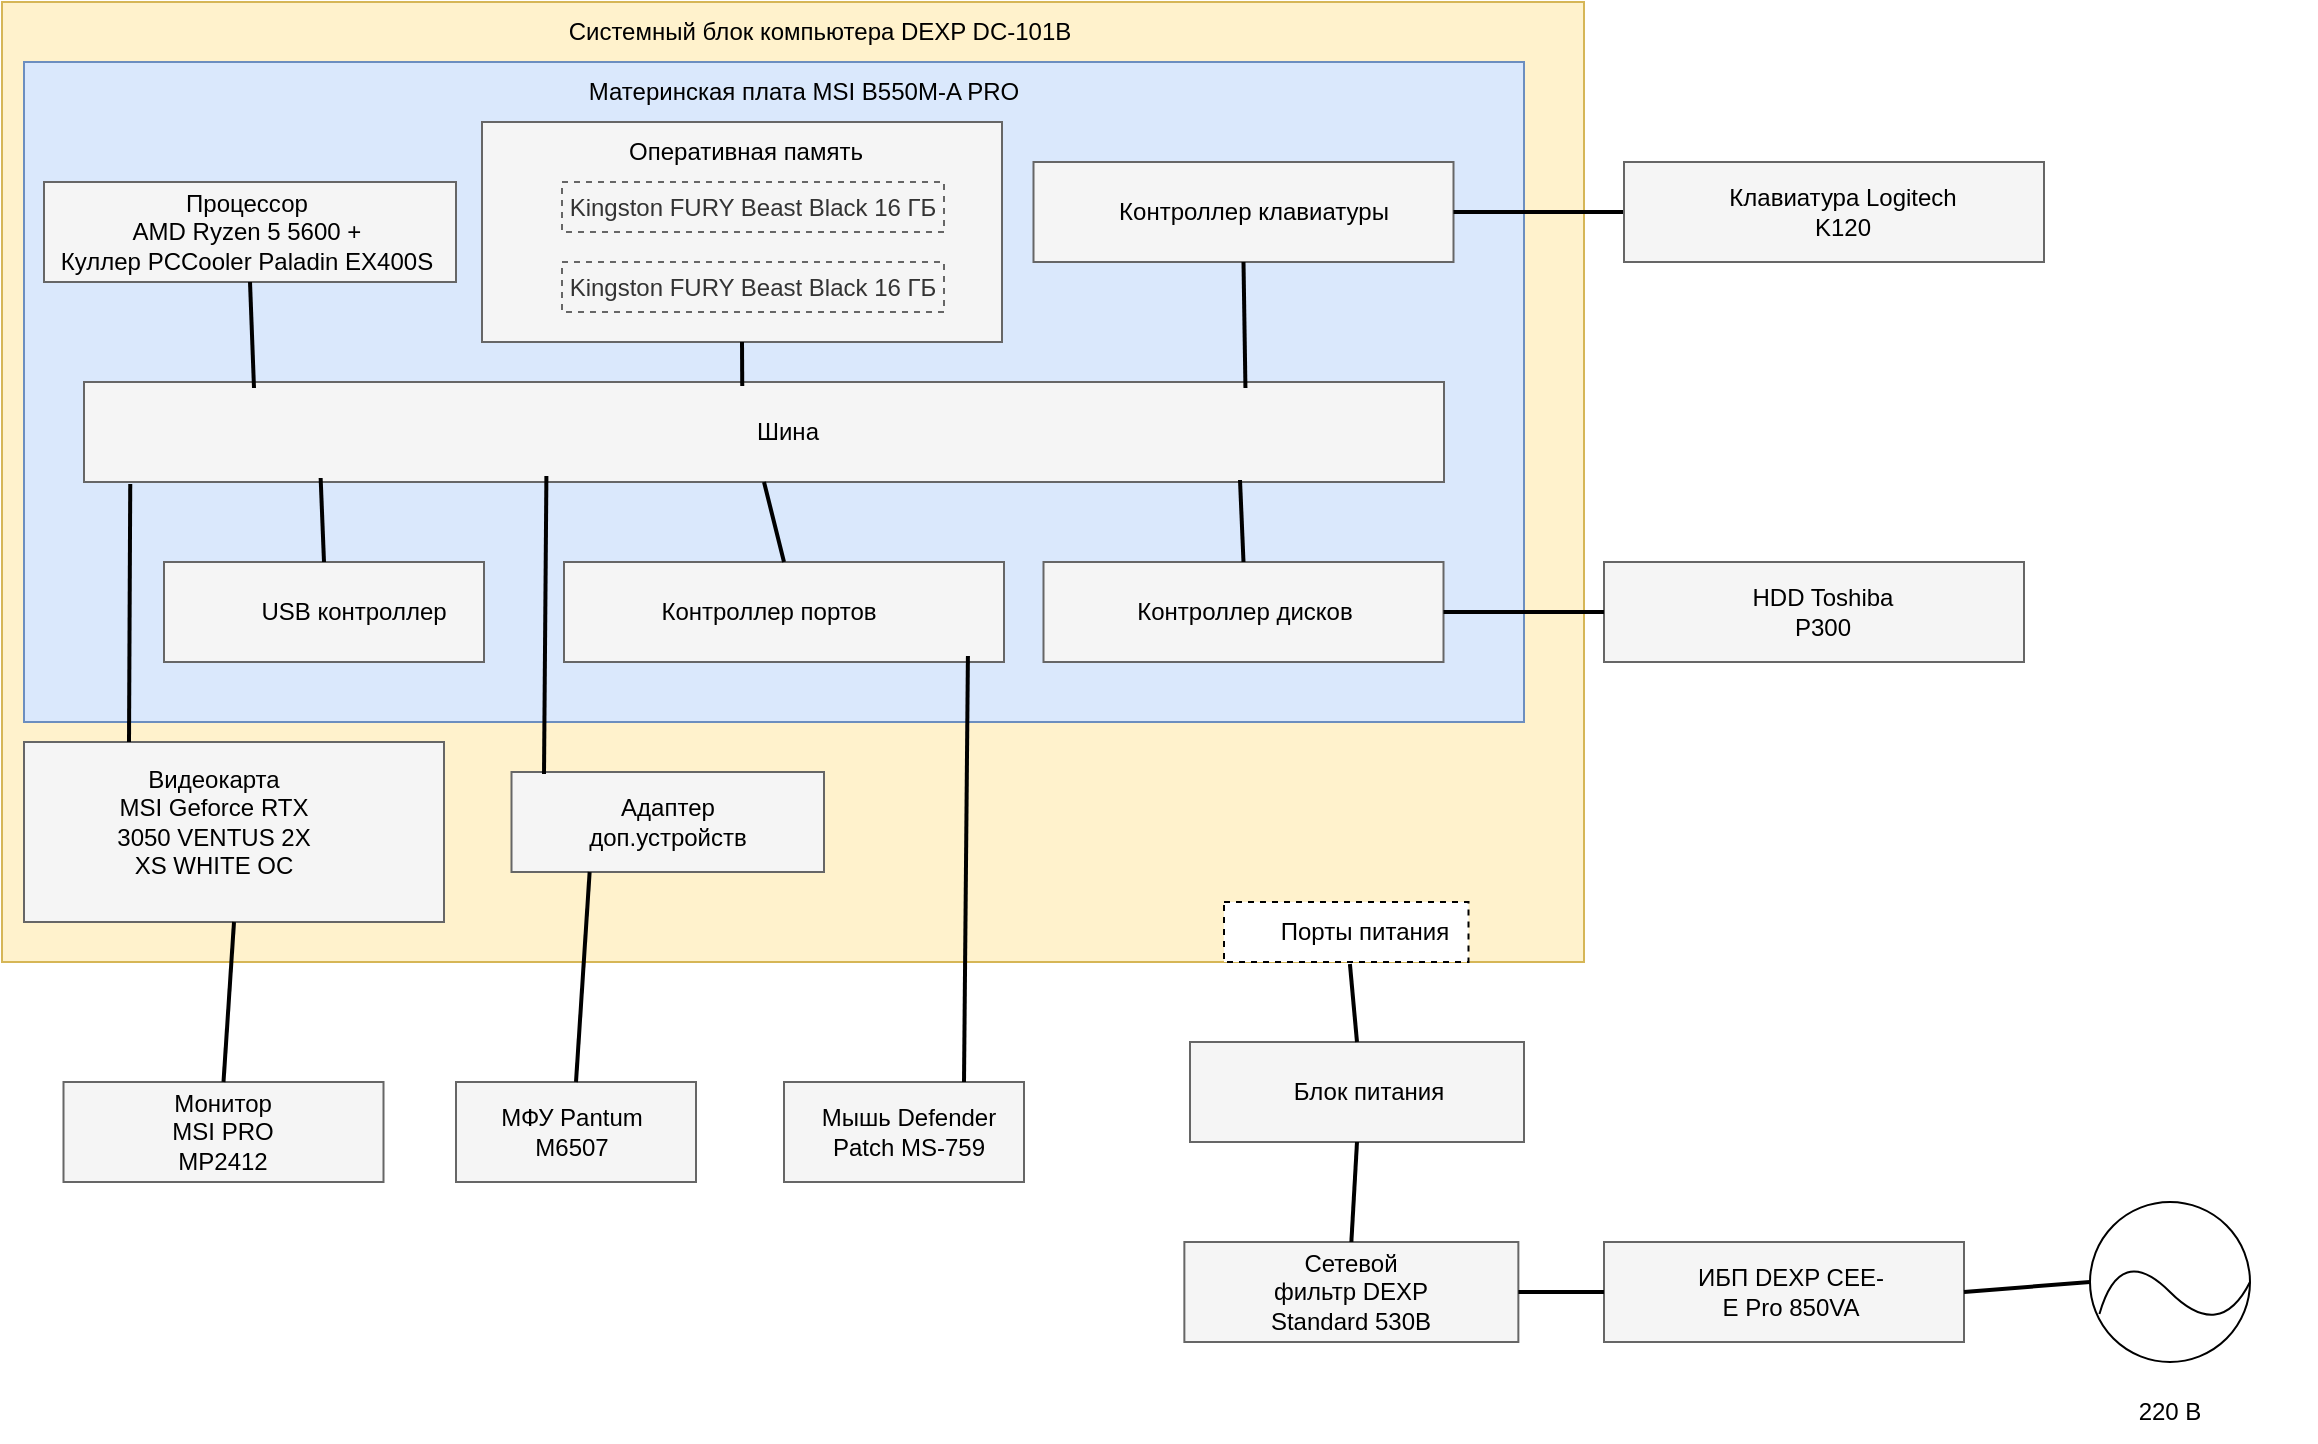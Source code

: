 <mxfile version="24.9.0">
  <diagram name="Страница — 1" id="BTh2yT5rVuGOa-2f6qy3">
    <mxGraphModel dx="1386" dy="783" grid="1" gridSize="10" guides="1" tooltips="1" connect="1" arrows="1" fold="1" page="1" pageScale="1" pageWidth="827" pageHeight="1169" math="0" shadow="0">
      <root>
        <mxCell id="0" />
        <mxCell id="1" parent="0" />
        <mxCell id="yGjdRa84yaEKnkrbmSis-2" value="&lt;div&gt;&lt;br/&gt;&lt;/div&gt;" style="rounded=0;whiteSpace=wrap;html=1;fillColor=#fff2cc;strokeColor=#d6b656;" vertex="1" parent="1">
          <mxGeometry x="59" y="150" width="791" height="480" as="geometry" />
        </mxCell>
        <mxCell id="yGjdRa84yaEKnkrbmSis-3" value="Системный блок компьютера&amp;nbsp;DEXP DC-101B" style="text;html=1;align=center;verticalAlign=middle;whiteSpace=wrap;rounded=0;" vertex="1" parent="1">
          <mxGeometry x="340" y="150" width="256" height="30" as="geometry" />
        </mxCell>
        <mxCell id="yGjdRa84yaEKnkrbmSis-4" value="&lt;div&gt;&lt;br/&gt;&lt;/div&gt;" style="rounded=0;whiteSpace=wrap;html=1;fillColor=#dae8fc;strokeColor=#6c8ebf;" vertex="1" parent="1">
          <mxGeometry x="70" y="180" width="750" height="330" as="geometry" />
        </mxCell>
        <mxCell id="yGjdRa84yaEKnkrbmSis-5" value="Материнская плата&amp;nbsp;MSI B550M-A PRO" style="text;html=1;align=center;verticalAlign=middle;whiteSpace=wrap;rounded=0;" vertex="1" parent="1">
          <mxGeometry x="332" y="180" width="256" height="30" as="geometry" />
        </mxCell>
        <mxCell id="yGjdRa84yaEKnkrbmSis-6" value="&lt;div&gt;&lt;br/&gt;&lt;/div&gt;" style="rounded=0;whiteSpace=wrap;html=1;fillColor=#f5f5f5;fontColor=#333333;strokeColor=#666666;" vertex="1" parent="1">
          <mxGeometry x="100" y="340" width="680" height="50" as="geometry" />
        </mxCell>
        <mxCell id="yGjdRa84yaEKnkrbmSis-7" value="Шина" style="text;html=1;align=center;verticalAlign=middle;whiteSpace=wrap;rounded=0;" vertex="1" parent="1">
          <mxGeometry x="324" y="350" width="256" height="30" as="geometry" />
        </mxCell>
        <mxCell id="yGjdRa84yaEKnkrbmSis-8" value="&lt;div&gt;&lt;br/&gt;&lt;/div&gt;" style="rounded=0;whiteSpace=wrap;html=1;fillColor=#f5f5f5;fontColor=#333333;strokeColor=#666666;" vertex="1" parent="1">
          <mxGeometry x="80" y="240" width="206" height="50" as="geometry" />
        </mxCell>
        <mxCell id="yGjdRa84yaEKnkrbmSis-9" value="Процессор&lt;div&gt;AMD Ryzen 5 5600 +&lt;br&gt;&lt;/div&gt;&lt;div&gt;Куллер PCCooler Paladin EX400S&lt;br&gt;&lt;/div&gt;" style="text;html=1;align=center;verticalAlign=middle;whiteSpace=wrap;rounded=0;" vertex="1" parent="1">
          <mxGeometry x="59" y="250" width="244.5" height="30" as="geometry" />
        </mxCell>
        <mxCell id="yGjdRa84yaEKnkrbmSis-10" value="&lt;div&gt;&lt;br/&gt;&lt;/div&gt;" style="rounded=0;whiteSpace=wrap;html=1;fillColor=#f5f5f5;fontColor=#333333;strokeColor=#666666;" vertex="1" parent="1">
          <mxGeometry x="579.75" y="430" width="200" height="50" as="geometry" />
        </mxCell>
        <mxCell id="yGjdRa84yaEKnkrbmSis-11" value="Контроллер дисков" style="text;html=1;align=center;verticalAlign=middle;whiteSpace=wrap;rounded=0;" vertex="1" parent="1">
          <mxGeometry x="606.5" y="440" width="146.5" height="30" as="geometry" />
        </mxCell>
        <mxCell id="yGjdRa84yaEKnkrbmSis-12" value="&lt;div&gt;&lt;br/&gt;&lt;/div&gt;" style="rounded=0;whiteSpace=wrap;html=1;fillColor=#f5f5f5;fontColor=#333333;strokeColor=#666666;" vertex="1" parent="1">
          <mxGeometry x="574.75" y="230" width="210" height="50" as="geometry" />
        </mxCell>
        <mxCell id="yGjdRa84yaEKnkrbmSis-13" value="Контроллер клавиатуры" style="text;html=1;align=center;verticalAlign=middle;whiteSpace=wrap;rounded=0;" vertex="1" parent="1">
          <mxGeometry x="557" y="240" width="256" height="30" as="geometry" />
        </mxCell>
        <mxCell id="yGjdRa84yaEKnkrbmSis-14" value="&lt;div&gt;&lt;br/&gt;&lt;/div&gt;" style="rounded=0;whiteSpace=wrap;html=1;fillColor=#f5f5f5;fontColor=#333333;strokeColor=#666666;" vertex="1" parent="1">
          <mxGeometry x="299" y="210" width="260" height="110" as="geometry" />
        </mxCell>
        <mxCell id="yGjdRa84yaEKnkrbmSis-15" value="Оперативная память" style="text;html=1;align=center;verticalAlign=middle;whiteSpace=wrap;rounded=0;" vertex="1" parent="1">
          <mxGeometry x="303" y="210" width="256" height="30" as="geometry" />
        </mxCell>
        <mxCell id="yGjdRa84yaEKnkrbmSis-18" value="&lt;div&gt;&lt;br/&gt;&lt;/div&gt;" style="rounded=0;whiteSpace=wrap;html=1;fillColor=#f5f5f5;fontColor=#333333;strokeColor=#666666;" vertex="1" parent="1">
          <mxGeometry x="340" y="430" width="220" height="50" as="geometry" />
        </mxCell>
        <mxCell id="yGjdRa84yaEKnkrbmSis-19" value="Контроллер портов" style="text;html=1;align=center;verticalAlign=middle;whiteSpace=wrap;rounded=0;" vertex="1" parent="1">
          <mxGeometry x="365" y="440" width="155" height="30" as="geometry" />
        </mxCell>
        <mxCell id="yGjdRa84yaEKnkrbmSis-20" value="&lt;div&gt;&lt;br/&gt;&lt;/div&gt;" style="rounded=0;whiteSpace=wrap;html=1;fillColor=#f5f5f5;fontColor=#333333;strokeColor=#666666;" vertex="1" parent="1">
          <mxGeometry x="140" y="430" width="160" height="50" as="geometry" />
        </mxCell>
        <mxCell id="yGjdRa84yaEKnkrbmSis-21" value="USB контроллер" style="text;html=1;align=center;verticalAlign=middle;whiteSpace=wrap;rounded=0;" vertex="1" parent="1">
          <mxGeometry x="174.75" y="440" width="120" height="30" as="geometry" />
        </mxCell>
        <mxCell id="yGjdRa84yaEKnkrbmSis-25" value="" style="endArrow=none;html=1;rounded=0;entryX=0.5;entryY=1;entryDx=0;entryDy=0;strokeWidth=2;exitX=0.125;exitY=0.06;exitDx=0;exitDy=0;exitPerimeter=0;" edge="1" parent="1" source="yGjdRa84yaEKnkrbmSis-6" target="yGjdRa84yaEKnkrbmSis-8">
          <mxGeometry width="50" height="50" relative="1" as="geometry">
            <mxPoint x="186" y="330" as="sourcePoint" />
            <mxPoint x="570" y="380" as="targetPoint" />
          </mxGeometry>
        </mxCell>
        <mxCell id="yGjdRa84yaEKnkrbmSis-26" value="" style="endArrow=none;html=1;rounded=0;entryX=0.5;entryY=1;entryDx=0;entryDy=0;strokeWidth=2;exitX=0.484;exitY=0.04;exitDx=0;exitDy=0;exitPerimeter=0;" edge="1" parent="1" source="yGjdRa84yaEKnkrbmSis-6" target="yGjdRa84yaEKnkrbmSis-14">
          <mxGeometry width="50" height="50" relative="1" as="geometry">
            <mxPoint x="195" y="353" as="sourcePoint" />
            <mxPoint x="196" y="300" as="targetPoint" />
          </mxGeometry>
        </mxCell>
        <mxCell id="yGjdRa84yaEKnkrbmSis-27" value="" style="endArrow=none;html=1;rounded=0;entryX=0.5;entryY=1;entryDx=0;entryDy=0;strokeWidth=2;exitX=0.854;exitY=0.06;exitDx=0;exitDy=0;exitPerimeter=0;" edge="1" parent="1" source="yGjdRa84yaEKnkrbmSis-6" target="yGjdRa84yaEKnkrbmSis-12">
          <mxGeometry width="50" height="50" relative="1" as="geometry">
            <mxPoint x="450" y="350" as="sourcePoint" />
            <mxPoint x="450" y="290" as="targetPoint" />
          </mxGeometry>
        </mxCell>
        <mxCell id="yGjdRa84yaEKnkrbmSis-30" value="" style="endArrow=none;html=1;rounded=0;entryX=0.174;entryY=0.96;entryDx=0;entryDy=0;strokeWidth=2;exitX=0.5;exitY=0;exitDx=0;exitDy=0;entryPerimeter=0;" edge="1" parent="1" source="yGjdRa84yaEKnkrbmSis-20" target="yGjdRa84yaEKnkrbmSis-6">
          <mxGeometry width="50" height="50" relative="1" as="geometry">
            <mxPoint x="195" y="353" as="sourcePoint" />
            <mxPoint x="196" y="300" as="targetPoint" />
          </mxGeometry>
        </mxCell>
        <mxCell id="yGjdRa84yaEKnkrbmSis-31" value="" style="endArrow=none;html=1;rounded=0;entryX=0.5;entryY=0;entryDx=0;entryDy=0;strokeWidth=2;exitX=0.5;exitY=1;exitDx=0;exitDy=0;" edge="1" parent="1" source="yGjdRa84yaEKnkrbmSis-6" target="yGjdRa84yaEKnkrbmSis-18">
          <mxGeometry width="50" height="50" relative="1" as="geometry">
            <mxPoint x="210" y="440" as="sourcePoint" />
            <mxPoint x="210" y="397" as="targetPoint" />
          </mxGeometry>
        </mxCell>
        <mxCell id="yGjdRa84yaEKnkrbmSis-32" value="" style="endArrow=none;html=1;rounded=0;entryX=0.85;entryY=0.98;entryDx=0;entryDy=0;strokeWidth=2;exitX=0.5;exitY=0;exitDx=0;exitDy=0;entryPerimeter=0;" edge="1" parent="1" source="yGjdRa84yaEKnkrbmSis-10" target="yGjdRa84yaEKnkrbmSis-6">
          <mxGeometry width="50" height="50" relative="1" as="geometry">
            <mxPoint x="691" y="353" as="sourcePoint" />
            <mxPoint x="690" y="290" as="targetPoint" />
          </mxGeometry>
        </mxCell>
        <mxCell id="yGjdRa84yaEKnkrbmSis-33" value="&lt;div&gt;&lt;br/&gt;&lt;/div&gt;" style="rounded=0;whiteSpace=wrap;html=1;fillColor=#f5f5f5;fontColor=#333333;strokeColor=#666666;" vertex="1" parent="1">
          <mxGeometry x="70" y="520" width="210" height="90" as="geometry" />
        </mxCell>
        <mxCell id="yGjdRa84yaEKnkrbmSis-34" value="Видеокарта&lt;div&gt;MSI Geforce RTX 3050 VENTUS 2X XS WHITE OC&lt;br&gt;&lt;/div&gt;" style="text;html=1;align=center;verticalAlign=middle;whiteSpace=wrap;rounded=0;" vertex="1" parent="1">
          <mxGeometry x="110" y="545" width="110" height="30" as="geometry" />
        </mxCell>
        <mxCell id="yGjdRa84yaEKnkrbmSis-55" value="" style="endArrow=none;html=1;rounded=0;entryX=0;entryY=0.5;entryDx=0;entryDy=0;strokeWidth=2;exitX=1;exitY=0.5;exitDx=0;exitDy=0;" edge="1" parent="1" source="yGjdRa84yaEKnkrbmSis-12" target="yGjdRa84yaEKnkrbmSis-42">
          <mxGeometry width="50" height="50" relative="1" as="geometry">
            <mxPoint x="691" y="353" as="sourcePoint" />
            <mxPoint x="690" y="290" as="targetPoint" />
          </mxGeometry>
        </mxCell>
        <mxCell id="yGjdRa84yaEKnkrbmSis-56" value="" style="group" vertex="1" connectable="0" parent="1">
          <mxGeometry x="870" y="230" width="210" height="50" as="geometry" />
        </mxCell>
        <mxCell id="yGjdRa84yaEKnkrbmSis-42" value="&lt;div&gt;&lt;br/&gt;&lt;/div&gt;" style="rounded=0;whiteSpace=wrap;html=1;fillColor=#f5f5f5;fontColor=#333333;strokeColor=#666666;" vertex="1" parent="yGjdRa84yaEKnkrbmSis-56">
          <mxGeometry width="210" height="50" as="geometry" />
        </mxCell>
        <mxCell id="yGjdRa84yaEKnkrbmSis-43" value="Клавиатура&amp;nbsp;Logitech K120" style="text;html=1;align=center;verticalAlign=middle;whiteSpace=wrap;rounded=0;" vertex="1" parent="yGjdRa84yaEKnkrbmSis-56">
          <mxGeometry x="58.13" y="10" width="103.25" height="30" as="geometry" />
        </mxCell>
        <mxCell id="yGjdRa84yaEKnkrbmSis-57" value="" style="group" vertex="1" connectable="0" parent="1">
          <mxGeometry x="450" y="690" width="120" height="50" as="geometry" />
        </mxCell>
        <mxCell id="yGjdRa84yaEKnkrbmSis-44" value="&lt;div&gt;&lt;br/&gt;&lt;/div&gt;" style="rounded=0;whiteSpace=wrap;html=1;fillColor=#f5f5f5;fontColor=#333333;strokeColor=#666666;" vertex="1" parent="yGjdRa84yaEKnkrbmSis-57">
          <mxGeometry width="120" height="50" as="geometry" />
        </mxCell>
        <mxCell id="yGjdRa84yaEKnkrbmSis-45" value="Мышь&amp;nbsp;Defender Patch MS-759" style="text;html=1;align=center;verticalAlign=middle;whiteSpace=wrap;rounded=0;" vertex="1" parent="yGjdRa84yaEKnkrbmSis-57">
          <mxGeometry x="30.217" y="10" width="65" height="30" as="geometry" />
        </mxCell>
        <mxCell id="yGjdRa84yaEKnkrbmSis-59" value="" style="group" vertex="1" connectable="0" parent="1">
          <mxGeometry x="313.75" y="535" width="156.25" height="50" as="geometry" />
        </mxCell>
        <mxCell id="yGjdRa84yaEKnkrbmSis-35" value="&lt;div&gt;&lt;br/&gt;&lt;/div&gt;" style="rounded=0;whiteSpace=wrap;html=1;fillColor=#f5f5f5;fontColor=#333333;strokeColor=#666666;" vertex="1" parent="yGjdRa84yaEKnkrbmSis-59">
          <mxGeometry width="156.25" height="50" as="geometry" />
        </mxCell>
        <mxCell id="yGjdRa84yaEKnkrbmSis-36" value="Адаптер доп.устройств" style="text;html=1;align=center;verticalAlign=middle;whiteSpace=wrap;rounded=0;" vertex="1" parent="yGjdRa84yaEKnkrbmSis-59">
          <mxGeometry x="21.93" y="10" width="112.39" height="30" as="geometry" />
        </mxCell>
        <mxCell id="yGjdRa84yaEKnkrbmSis-61" value="" style="endArrow=none;html=1;rounded=0;entryX=0.918;entryY=0.94;entryDx=0;entryDy=0;strokeWidth=2;exitX=0.75;exitY=0;exitDx=0;exitDy=0;entryPerimeter=0;" edge="1" parent="1" source="yGjdRa84yaEKnkrbmSis-44" target="yGjdRa84yaEKnkrbmSis-18">
          <mxGeometry width="50" height="50" relative="1" as="geometry">
            <mxPoint x="690" y="440" as="sourcePoint" />
            <mxPoint x="688" y="399" as="targetPoint" />
          </mxGeometry>
        </mxCell>
        <mxCell id="yGjdRa84yaEKnkrbmSis-62" value="" style="group" vertex="1" connectable="0" parent="1">
          <mxGeometry x="286" y="690" width="120" height="50" as="geometry" />
        </mxCell>
        <mxCell id="yGjdRa84yaEKnkrbmSis-48" value="&lt;div&gt;&lt;br/&gt;&lt;/div&gt;" style="rounded=0;whiteSpace=wrap;html=1;fillColor=#f5f5f5;fontColor=#333333;strokeColor=#666666;" vertex="1" parent="yGjdRa84yaEKnkrbmSis-62">
          <mxGeometry width="120" height="50" as="geometry" />
        </mxCell>
        <mxCell id="yGjdRa84yaEKnkrbmSis-49" value="МФУ&amp;nbsp;Pantum M6507" style="text;html=1;align=center;verticalAlign=middle;whiteSpace=wrap;rounded=0;" vertex="1" parent="yGjdRa84yaEKnkrbmSis-62">
          <mxGeometry x="29.996" y="10" width="56.286" height="30" as="geometry" />
        </mxCell>
        <mxCell id="yGjdRa84yaEKnkrbmSis-63" value="" style="endArrow=none;html=1;rounded=0;entryX=0.25;entryY=1;entryDx=0;entryDy=0;strokeWidth=2;exitX=0.5;exitY=0;exitDx=0;exitDy=0;" edge="1" parent="1" source="yGjdRa84yaEKnkrbmSis-48" target="yGjdRa84yaEKnkrbmSis-35">
          <mxGeometry width="50" height="50" relative="1" as="geometry">
            <mxPoint x="500" y="680" as="sourcePoint" />
            <mxPoint x="497" y="490" as="targetPoint" />
          </mxGeometry>
        </mxCell>
        <mxCell id="yGjdRa84yaEKnkrbmSis-64" value="" style="group" vertex="1" connectable="0" parent="1">
          <mxGeometry x="84.75" y="690" width="210" height="50" as="geometry" />
        </mxCell>
        <mxCell id="yGjdRa84yaEKnkrbmSis-46" value="&lt;div&gt;&lt;br/&gt;&lt;/div&gt;" style="rounded=0;whiteSpace=wrap;html=1;fillColor=#f5f5f5;fontColor=#333333;strokeColor=#666666;" vertex="1" parent="yGjdRa84yaEKnkrbmSis-64">
          <mxGeometry x="5" width="160" height="50" as="geometry" />
        </mxCell>
        <mxCell id="yGjdRa84yaEKnkrbmSis-47" value="Монитор&lt;div&gt;MSI PRO MP2412&lt;br&gt;&lt;/div&gt;" style="text;html=1;align=center;verticalAlign=middle;whiteSpace=wrap;rounded=0;" vertex="1" parent="yGjdRa84yaEKnkrbmSis-64">
          <mxGeometry x="40" y="10" width="89" height="30" as="geometry" />
        </mxCell>
        <mxCell id="yGjdRa84yaEKnkrbmSis-65" value="" style="endArrow=none;html=1;rounded=0;entryX=0.5;entryY=1;entryDx=0;entryDy=0;strokeWidth=2;exitX=0.5;exitY=0;exitDx=0;exitDy=0;" edge="1" parent="1" source="yGjdRa84yaEKnkrbmSis-46" target="yGjdRa84yaEKnkrbmSis-33">
          <mxGeometry width="50" height="50" relative="1" as="geometry">
            <mxPoint x="500" y="780" as="sourcePoint" />
            <mxPoint x="497" y="490" as="targetPoint" />
          </mxGeometry>
        </mxCell>
        <mxCell id="yGjdRa84yaEKnkrbmSis-66" value="" style="group" vertex="1" connectable="0" parent="1">
          <mxGeometry x="860" y="770" width="180" height="50" as="geometry" />
        </mxCell>
        <mxCell id="yGjdRa84yaEKnkrbmSis-53" value="&lt;div&gt;&lt;br/&gt;&lt;/div&gt;" style="rounded=0;whiteSpace=wrap;html=1;fillColor=#f5f5f5;fontColor=#333333;strokeColor=#666666;" vertex="1" parent="yGjdRa84yaEKnkrbmSis-66">
          <mxGeometry width="180" height="50" as="geometry" />
        </mxCell>
        <mxCell id="yGjdRa84yaEKnkrbmSis-54" value="ИБП&amp;nbsp;DEXP CEE-E Pro 850VA" style="text;html=1;align=center;verticalAlign=middle;whiteSpace=wrap;rounded=0;" vertex="1" parent="yGjdRa84yaEKnkrbmSis-66">
          <mxGeometry x="44.357" y="10" width="99.429" height="30" as="geometry" />
        </mxCell>
        <mxCell id="yGjdRa84yaEKnkrbmSis-68" value="" style="endArrow=none;html=1;rounded=0;entryX=0.034;entryY=1.02;entryDx=0;entryDy=0;strokeWidth=2;exitX=0.25;exitY=0;exitDx=0;exitDy=0;entryPerimeter=0;" edge="1" parent="1" source="yGjdRa84yaEKnkrbmSis-33" target="yGjdRa84yaEKnkrbmSis-6">
          <mxGeometry width="50" height="50" relative="1" as="geometry">
            <mxPoint x="240" y="440" as="sourcePoint" />
            <mxPoint x="242" y="400" as="targetPoint" />
          </mxGeometry>
        </mxCell>
        <mxCell id="yGjdRa84yaEKnkrbmSis-74" value="" style="group" vertex="1" connectable="0" parent="1">
          <mxGeometry x="1070" y="750" width="146" height="120" as="geometry" />
        </mxCell>
        <mxCell id="yGjdRa84yaEKnkrbmSis-70" value="" style="ellipse;whiteSpace=wrap;html=1;aspect=fixed;strokeColor=default;" vertex="1" parent="yGjdRa84yaEKnkrbmSis-74">
          <mxGeometry x="33" width="80" height="80" as="geometry" />
        </mxCell>
        <mxCell id="yGjdRa84yaEKnkrbmSis-72" value="" style="curved=1;endArrow=none;html=1;rounded=0;exitX=1;exitY=0.5;exitDx=0;exitDy=0;entryX=0.059;entryY=0.7;entryDx=0;entryDy=0;entryPerimeter=0;endFill=0;" edge="1" parent="yGjdRa84yaEKnkrbmSis-74" source="yGjdRa84yaEKnkrbmSis-70" target="yGjdRa84yaEKnkrbmSis-70">
          <mxGeometry width="50" height="50" relative="1" as="geometry">
            <mxPoint x="48" y="70" as="sourcePoint" />
            <mxPoint x="98" y="20" as="targetPoint" />
            <Array as="points">
              <mxPoint x="98" y="70" />
              <mxPoint x="48" y="20" />
            </Array>
          </mxGeometry>
        </mxCell>
        <mxCell id="yGjdRa84yaEKnkrbmSis-73" value="220 В" style="text;html=1;align=center;verticalAlign=middle;whiteSpace=wrap;rounded=0;" vertex="1" parent="yGjdRa84yaEKnkrbmSis-74">
          <mxGeometry y="90" width="146" height="30" as="geometry" />
        </mxCell>
        <mxCell id="yGjdRa84yaEKnkrbmSis-75" value="" style="endArrow=none;html=1;rounded=0;entryX=1;entryY=0.5;entryDx=0;entryDy=0;strokeWidth=2;exitX=0;exitY=0.5;exitDx=0;exitDy=0;" edge="1" parent="1" source="yGjdRa84yaEKnkrbmSis-70" target="yGjdRa84yaEKnkrbmSis-53">
          <mxGeometry width="50" height="50" relative="1" as="geometry">
            <mxPoint x="180" y="820" as="sourcePoint" />
            <mxPoint x="180" y="715" as="targetPoint" />
          </mxGeometry>
        </mxCell>
        <mxCell id="yGjdRa84yaEKnkrbmSis-76" value="" style="group" vertex="1" connectable="0" parent="1">
          <mxGeometry x="613" y="770" width="167" height="50" as="geometry" />
        </mxCell>
        <mxCell id="yGjdRa84yaEKnkrbmSis-50" value="&lt;div&gt;&lt;br/&gt;&lt;/div&gt;" style="rounded=0;whiteSpace=wrap;html=1;fillColor=#f5f5f5;fontColor=#333333;strokeColor=#666666;" vertex="1" parent="yGjdRa84yaEKnkrbmSis-76">
          <mxGeometry x="37.18" width="167" height="50" as="geometry" />
        </mxCell>
        <mxCell id="yGjdRa84yaEKnkrbmSis-51" value="Сетевой фильтр&amp;nbsp;DEXP Standard 530В" style="text;html=1;align=center;verticalAlign=middle;whiteSpace=wrap;rounded=0;" vertex="1" parent="yGjdRa84yaEKnkrbmSis-76">
          <mxGeometry x="68.397" y="10" width="104.574" height="30" as="geometry" />
        </mxCell>
        <mxCell id="yGjdRa84yaEKnkrbmSis-77" value="" style="endArrow=none;html=1;rounded=0;entryX=1;entryY=0.5;entryDx=0;entryDy=0;strokeWidth=2;exitX=0;exitY=0.5;exitDx=0;exitDy=0;" edge="1" parent="1" source="yGjdRa84yaEKnkrbmSis-53" target="yGjdRa84yaEKnkrbmSis-50">
          <mxGeometry width="50" height="50" relative="1" as="geometry">
            <mxPoint x="1083" y="880" as="sourcePoint" />
            <mxPoint x="1017" y="885" as="targetPoint" />
          </mxGeometry>
        </mxCell>
        <mxCell id="yGjdRa84yaEKnkrbmSis-78" value="" style="rounded=0;whiteSpace=wrap;html=1;dashed=1;" vertex="1" parent="1">
          <mxGeometry x="670" y="600" width="122.25" height="30" as="geometry" />
        </mxCell>
        <mxCell id="yGjdRa84yaEKnkrbmSis-79" value="" style="group" vertex="1" connectable="0" parent="1">
          <mxGeometry x="653" y="670" width="167" height="50" as="geometry" />
        </mxCell>
        <mxCell id="yGjdRa84yaEKnkrbmSis-80" value="&lt;div&gt;&lt;br/&gt;&lt;/div&gt;" style="rounded=0;whiteSpace=wrap;html=1;fillColor=#f5f5f5;fontColor=#333333;strokeColor=#666666;" vertex="1" parent="yGjdRa84yaEKnkrbmSis-79">
          <mxGeometry width="167" height="50" as="geometry" />
        </mxCell>
        <mxCell id="yGjdRa84yaEKnkrbmSis-81" value="Блок питания" style="text;html=1;align=center;verticalAlign=middle;whiteSpace=wrap;rounded=0;" vertex="1" parent="yGjdRa84yaEKnkrbmSis-79">
          <mxGeometry x="37.177" y="10" width="104.574" height="30" as="geometry" />
        </mxCell>
        <mxCell id="yGjdRa84yaEKnkrbmSis-82" value="Порты питания" style="text;html=1;align=center;verticalAlign=middle;whiteSpace=wrap;rounded=0;" vertex="1" parent="1">
          <mxGeometry x="687.677" y="600" width="104.574" height="30" as="geometry" />
        </mxCell>
        <mxCell id="yGjdRa84yaEKnkrbmSis-83" value="" style="endArrow=none;html=1;rounded=0;entryX=0.433;entryY=1.033;entryDx=0;entryDy=0;strokeWidth=2;exitX=0.5;exitY=0;exitDx=0;exitDy=0;entryPerimeter=0;" edge="1" parent="1" source="yGjdRa84yaEKnkrbmSis-80" target="yGjdRa84yaEKnkrbmSis-82">
          <mxGeometry width="50" height="50" relative="1" as="geometry">
            <mxPoint x="570" y="680" as="sourcePoint" />
            <mxPoint x="500" y="490" as="targetPoint" />
          </mxGeometry>
        </mxCell>
        <mxCell id="yGjdRa84yaEKnkrbmSis-84" value="" style="endArrow=none;html=1;rounded=0;entryX=0.5;entryY=1;entryDx=0;entryDy=0;strokeWidth=2;exitX=0.5;exitY=0;exitDx=0;exitDy=0;" edge="1" parent="1" source="yGjdRa84yaEKnkrbmSis-50" target="yGjdRa84yaEKnkrbmSis-80">
          <mxGeometry width="50" height="50" relative="1" as="geometry">
            <mxPoint x="734" y="760" as="sourcePoint" />
            <mxPoint x="743" y="641" as="targetPoint" />
          </mxGeometry>
        </mxCell>
        <mxCell id="yGjdRa84yaEKnkrbmSis-85" value="" style="group" vertex="1" connectable="0" parent="1">
          <mxGeometry x="860" y="430" width="210" height="50" as="geometry" />
        </mxCell>
        <mxCell id="yGjdRa84yaEKnkrbmSis-86" value="&lt;div&gt;&lt;br/&gt;&lt;/div&gt;" style="rounded=0;whiteSpace=wrap;html=1;fillColor=#f5f5f5;fontColor=#333333;strokeColor=#666666;" vertex="1" parent="yGjdRa84yaEKnkrbmSis-85">
          <mxGeometry width="210" height="50" as="geometry" />
        </mxCell>
        <mxCell id="yGjdRa84yaEKnkrbmSis-87" value="HDD Toshiba P300" style="text;html=1;align=center;verticalAlign=middle;whiteSpace=wrap;rounded=0;" vertex="1" parent="yGjdRa84yaEKnkrbmSis-85">
          <mxGeometry x="58.13" y="10" width="103.25" height="30" as="geometry" />
        </mxCell>
        <mxCell id="yGjdRa84yaEKnkrbmSis-88" value="" style="endArrow=none;html=1;rounded=0;entryX=1;entryY=0.5;entryDx=0;entryDy=0;strokeWidth=2;exitX=0;exitY=0.5;exitDx=0;exitDy=0;" edge="1" parent="1" source="yGjdRa84yaEKnkrbmSis-86" target="yGjdRa84yaEKnkrbmSis-10">
          <mxGeometry width="50" height="50" relative="1" as="geometry">
            <mxPoint x="570" y="680" as="sourcePoint" />
            <mxPoint x="500" y="490" as="targetPoint" />
          </mxGeometry>
        </mxCell>
        <mxCell id="yGjdRa84yaEKnkrbmSis-89" value="Kingston FURY Beast Black 16 ГБ" style="rounded=0;whiteSpace=wrap;html=1;fillColor=#f5f5f5;fontColor=#333333;strokeColor=#666666;dashed=1;" vertex="1" parent="1">
          <mxGeometry x="339" y="240" width="191" height="25" as="geometry" />
        </mxCell>
        <mxCell id="yGjdRa84yaEKnkrbmSis-90" value="&lt;div&gt;Kingston FURY Beast Black 16 ГБ&lt;br&gt;&lt;/div&gt;" style="rounded=0;whiteSpace=wrap;html=1;fillColor=#f5f5f5;fontColor=#333333;strokeColor=#666666;dashed=1;" vertex="1" parent="1">
          <mxGeometry x="339" y="280" width="191" height="25" as="geometry" />
        </mxCell>
        <mxCell id="yGjdRa84yaEKnkrbmSis-95" value="" style="endArrow=none;html=1;rounded=0;entryX=0.34;entryY=0.94;entryDx=0;entryDy=0;strokeWidth=2;exitX=0.104;exitY=0.02;exitDx=0;exitDy=0;entryPerimeter=0;exitPerimeter=0;" edge="1" parent="1" source="yGjdRa84yaEKnkrbmSis-35" target="yGjdRa84yaEKnkrbmSis-6">
          <mxGeometry width="50" height="50" relative="1" as="geometry">
            <mxPoint x="356" y="700" as="sourcePoint" />
            <mxPoint x="363" y="595" as="targetPoint" />
          </mxGeometry>
        </mxCell>
      </root>
    </mxGraphModel>
  </diagram>
</mxfile>
